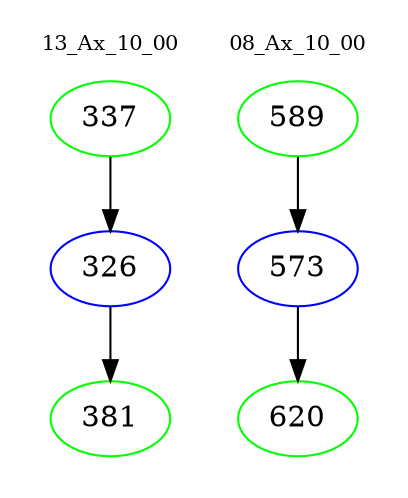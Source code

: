 digraph{
subgraph cluster_0 {
color = white
label = "13_Ax_10_00";
fontsize=10;
T0_337 [label="337", color="green"]
T0_337 -> T0_326 [color="black"]
T0_326 [label="326", color="blue"]
T0_326 -> T0_381 [color="black"]
T0_381 [label="381", color="green"]
}
subgraph cluster_1 {
color = white
label = "08_Ax_10_00";
fontsize=10;
T1_589 [label="589", color="green"]
T1_589 -> T1_573 [color="black"]
T1_573 [label="573", color="blue"]
T1_573 -> T1_620 [color="black"]
T1_620 [label="620", color="green"]
}
}
